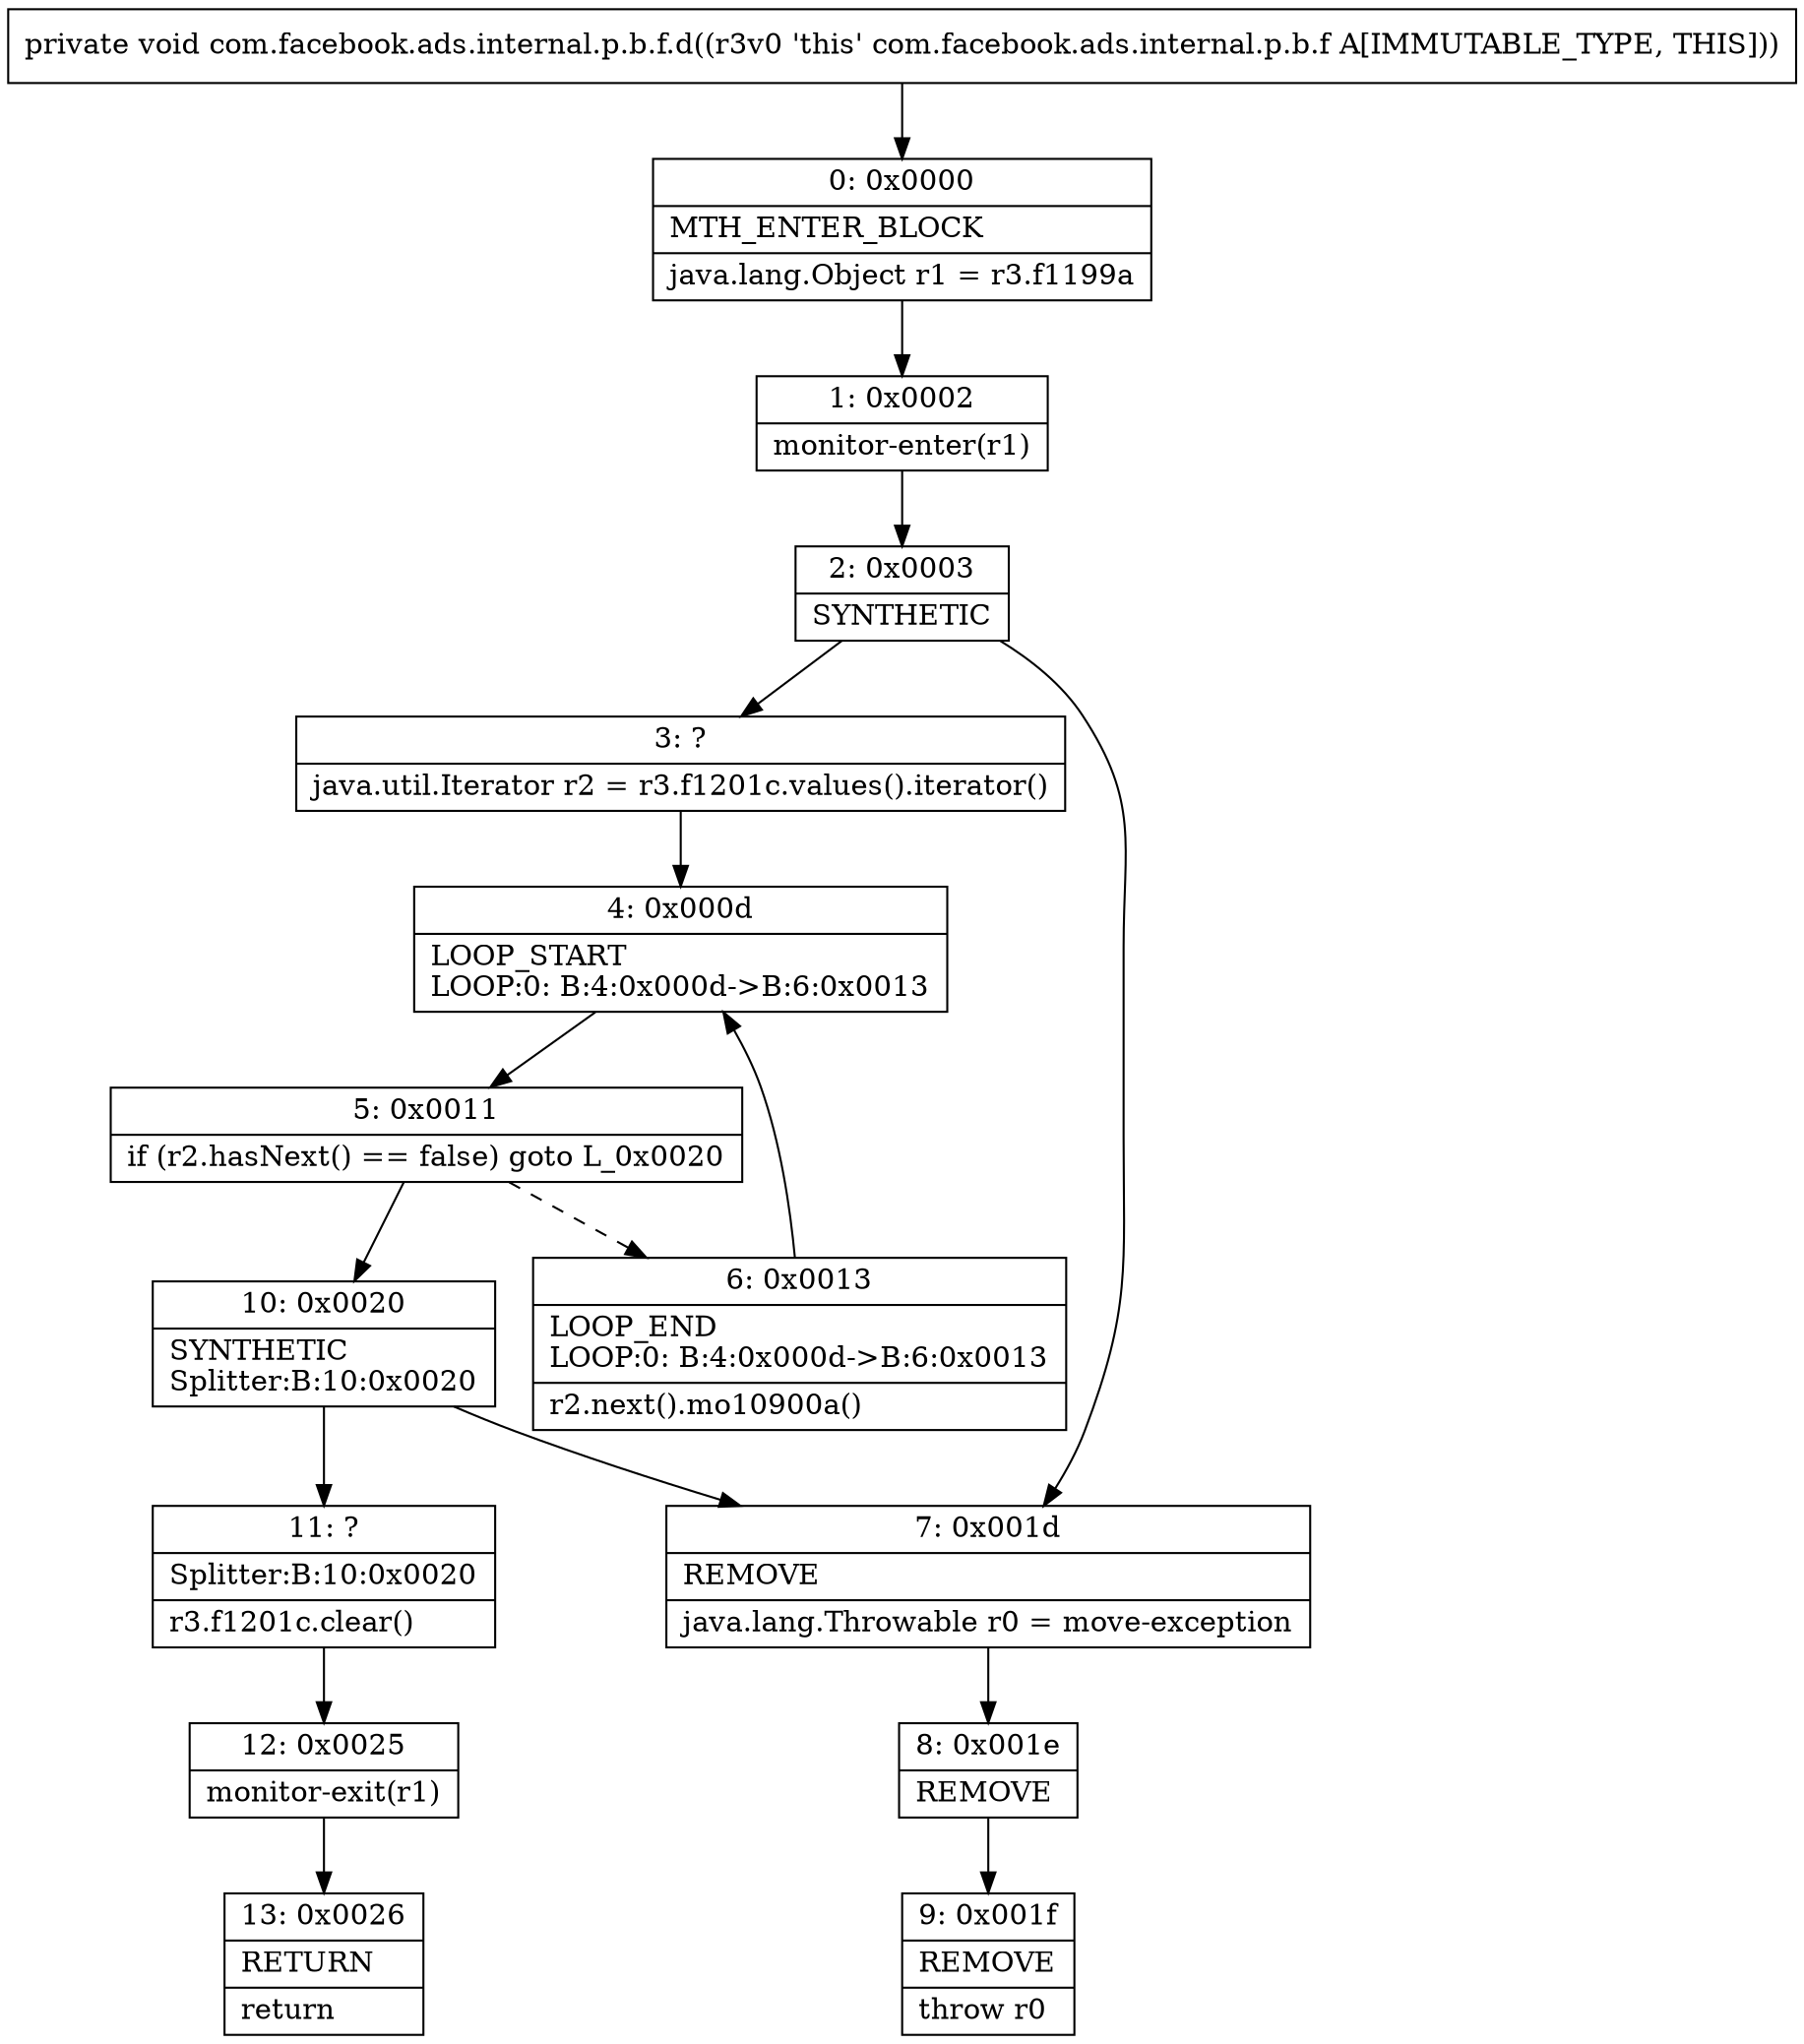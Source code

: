 digraph "CFG forcom.facebook.ads.internal.p.b.f.d()V" {
Node_0 [shape=record,label="{0\:\ 0x0000|MTH_ENTER_BLOCK\l|java.lang.Object r1 = r3.f1199a\l}"];
Node_1 [shape=record,label="{1\:\ 0x0002|monitor\-enter(r1)\l}"];
Node_2 [shape=record,label="{2\:\ 0x0003|SYNTHETIC\l}"];
Node_3 [shape=record,label="{3\:\ ?|java.util.Iterator r2 = r3.f1201c.values().iterator()\l}"];
Node_4 [shape=record,label="{4\:\ 0x000d|LOOP_START\lLOOP:0: B:4:0x000d\-\>B:6:0x0013\l}"];
Node_5 [shape=record,label="{5\:\ 0x0011|if (r2.hasNext() == false) goto L_0x0020\l}"];
Node_6 [shape=record,label="{6\:\ 0x0013|LOOP_END\lLOOP:0: B:4:0x000d\-\>B:6:0x0013\l|r2.next().mo10900a()\l}"];
Node_7 [shape=record,label="{7\:\ 0x001d|REMOVE\l|java.lang.Throwable r0 = move\-exception\l}"];
Node_8 [shape=record,label="{8\:\ 0x001e|REMOVE\l}"];
Node_9 [shape=record,label="{9\:\ 0x001f|REMOVE\l|throw r0\l}"];
Node_10 [shape=record,label="{10\:\ 0x0020|SYNTHETIC\lSplitter:B:10:0x0020\l}"];
Node_11 [shape=record,label="{11\:\ ?|Splitter:B:10:0x0020\l|r3.f1201c.clear()\l}"];
Node_12 [shape=record,label="{12\:\ 0x0025|monitor\-exit(r1)\l}"];
Node_13 [shape=record,label="{13\:\ 0x0026|RETURN\l|return\l}"];
MethodNode[shape=record,label="{private void com.facebook.ads.internal.p.b.f.d((r3v0 'this' com.facebook.ads.internal.p.b.f A[IMMUTABLE_TYPE, THIS])) }"];
MethodNode -> Node_0;
Node_0 -> Node_1;
Node_1 -> Node_2;
Node_2 -> Node_3;
Node_2 -> Node_7;
Node_3 -> Node_4;
Node_4 -> Node_5;
Node_5 -> Node_6[style=dashed];
Node_5 -> Node_10;
Node_6 -> Node_4;
Node_7 -> Node_8;
Node_8 -> Node_9;
Node_10 -> Node_11;
Node_10 -> Node_7;
Node_11 -> Node_12;
Node_12 -> Node_13;
}

